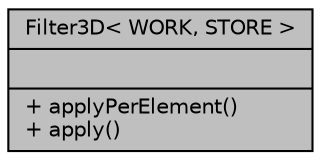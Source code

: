 digraph "Filter3D&lt; WORK, STORE &gt;"
{
 // LATEX_PDF_SIZE
  edge [fontname="Helvetica",fontsize="10",labelfontname="Helvetica",labelfontsize="10"];
  node [fontname="Helvetica",fontsize="10",shape=record];
  Node1 [label="{Filter3D\< WORK, STORE \>\n||+ applyPerElement()\l+ apply()\l}",height=0.2,width=0.4,color="black", fillcolor="grey75", style="filled", fontcolor="black",tooltip=" "];
}
